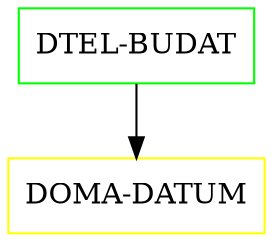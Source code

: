 digraph G {
  "DTEL-BUDAT" [shape=box,color=green];
  "DOMA-DATUM" [shape=box,color=yellow,URL="./DOMA_DATUM.html"];
  "DTEL-BUDAT" -> "DOMA-DATUM";
}
